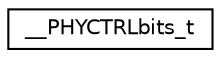 digraph "Graphical Class Hierarchy"
{
  edge [fontname="Helvetica",fontsize="10",labelfontname="Helvetica",labelfontsize="10"];
  node [fontname="Helvetica",fontsize="10",shape=record];
  rankdir="LR";
  Node1 [label="__PHYCTRLbits_t",height=0.2,width=0.4,color="black", fillcolor="white", style="filled",URL="$union_____p_h_y_c_t_r_lbits__t.html"];
}

